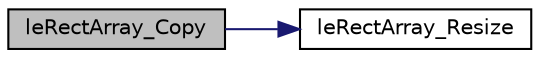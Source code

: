digraph "leRectArray_Copy"
{
 // LATEX_PDF_SIZE
  edge [fontname="Helvetica",fontsize="10",labelfontname="Helvetica",labelfontsize="10"];
  node [fontname="Helvetica",fontsize="10",shape=record];
  rankdir="LR";
  Node1 [label="leRectArray_Copy",height=0.2,width=0.4,color="black", fillcolor="grey75", style="filled", fontcolor="black",tooltip=" "];
  Node1 -> Node2 [color="midnightblue",fontsize="10",style="solid",fontname="Helvetica"];
  Node2 [label="leRectArray_Resize",height=0.2,width=0.4,color="black", fillcolor="white", style="filled",URL="$legato__rectarray_8c.html#a6123326d02489c988cf6eabc17c04d71",tooltip=" "];
}
